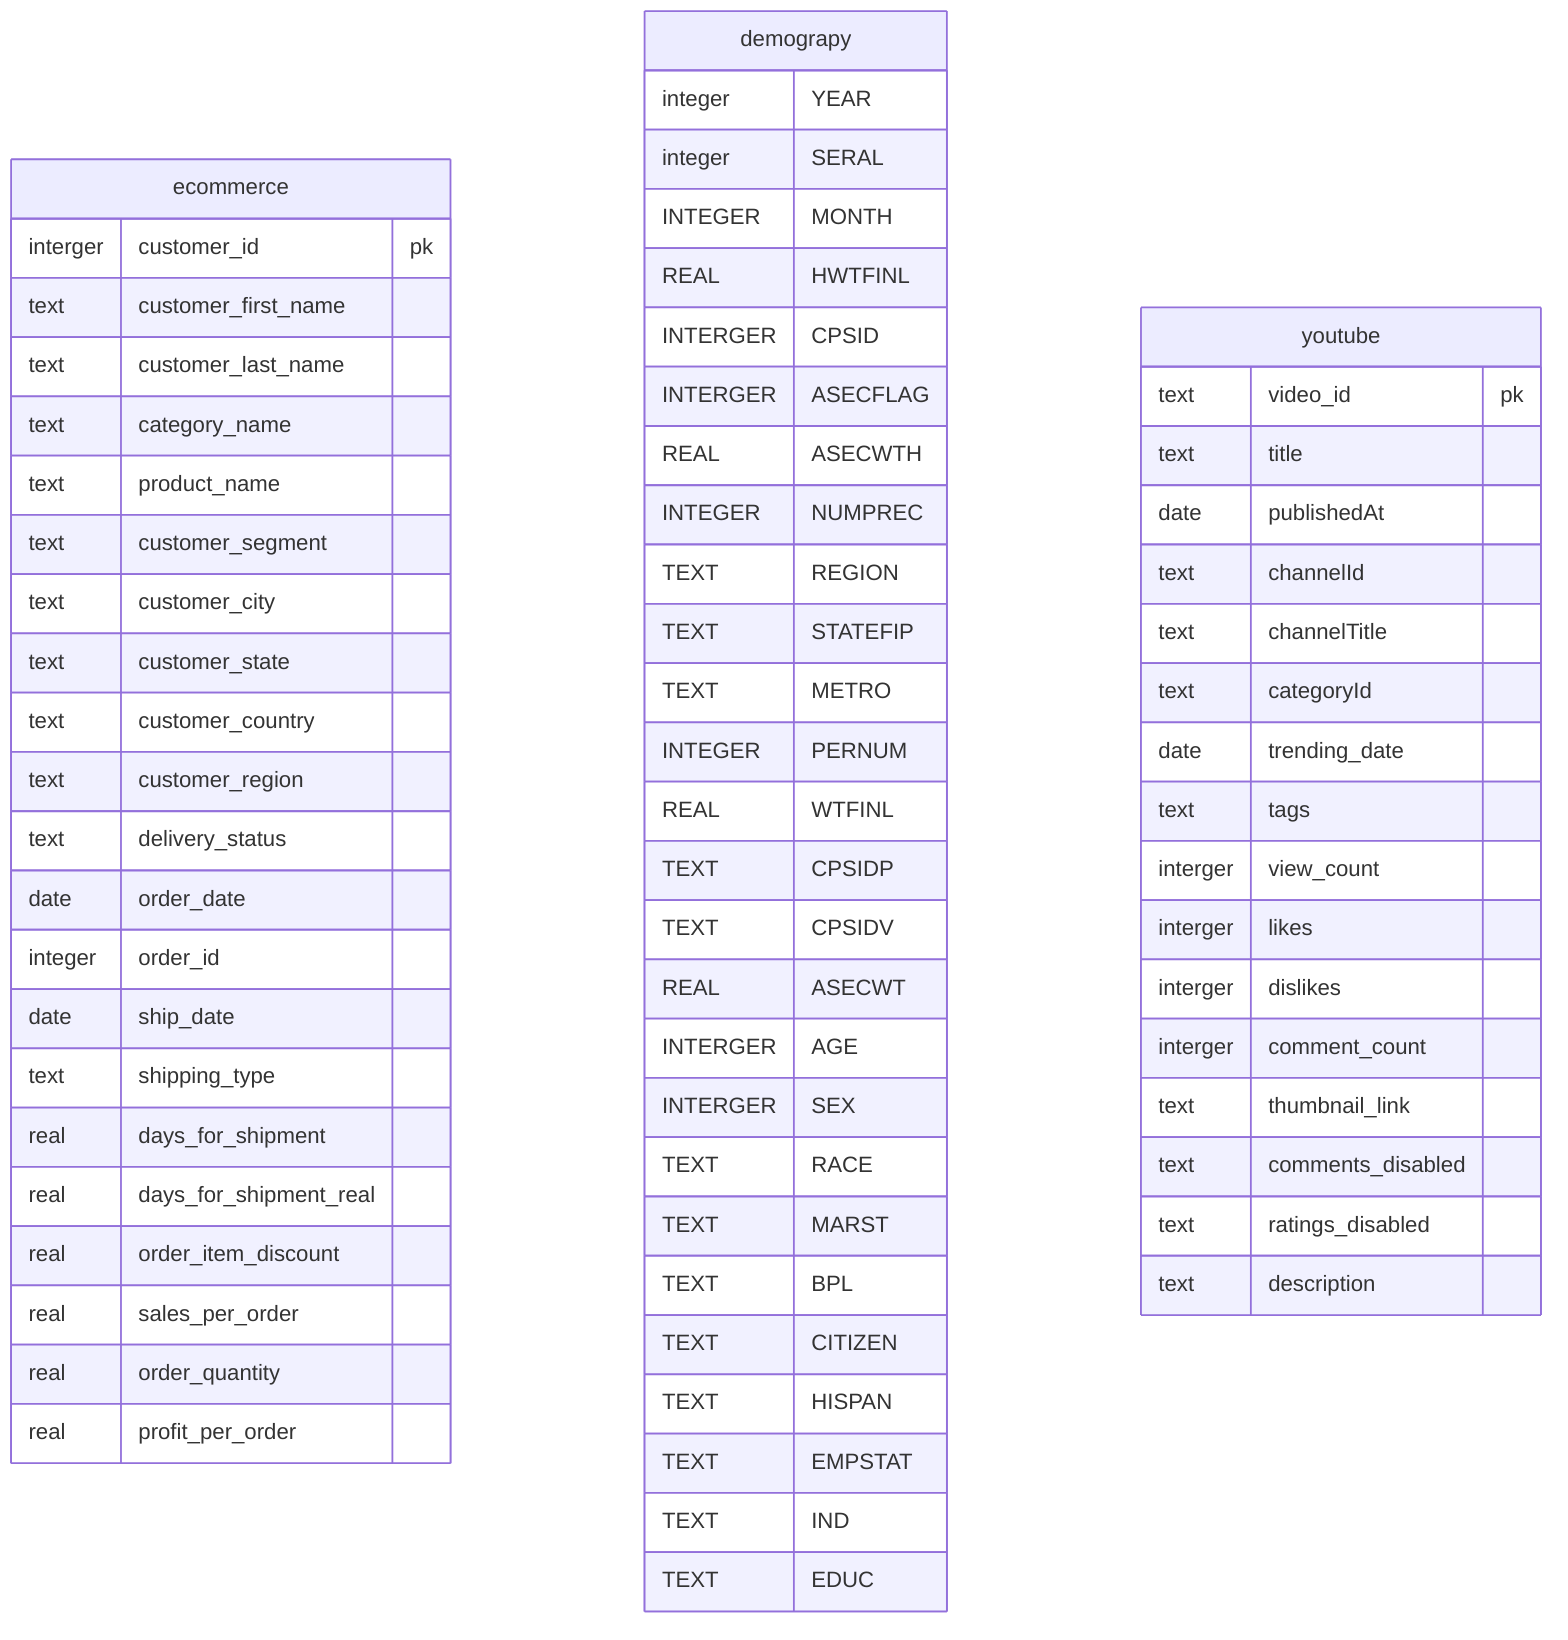 erDiagram
    ecommerce{
        interger customer_id pk
        text customer_first_name
        text customer_last_name
        text category_name
        text product_name
        text customer_segment
        text customer_city
        text customer_state
        text customer_country
        text customer_region
        text delivery_status
        date order_date
        integer order_id
        date ship_date
        text shipping_type
        real days_for_shipment
        real days_for_shipment_real
        real order_item_discount
        real sales_per_order
        real order_quantity
        real profit_per_order
    }

    demograpy{
        integer YEAR
        integer SERAL
        INTEGER MONTH
        REAL HWTFINL
        INTERGER CPSID
        INTERGER ASECFLAG
        REAL ASECWTH
        INTEGER NUMPREC
        TEXT REGION
        TEXT STATEFIP
        TEXT METRO
        INTEGER PERNUM
        REAL WTFINL
        TEXT CPSIDP
        TEXT CPSIDV
        REAL ASECWT
        INTERGER AGE
        INTERGER SEX
        TEXT RACE
        TEXT MARST
        TEXT BPL
        TEXT CITIZEN
        TEXT HISPAN
        TEXT EMPSTAT
        TEXT IND
        TEXT EDUC
    }

    youtube{
        text video_id pk
        text title
        date publishedAt
        text channelId
        text channelTitle
        text categoryId
        date trending_date
        text tags
        interger view_count
        interger likes
        interger dislikes
        interger comment_count
        text thumbnail_link
        text comments_disabled
        text ratings_disabled
        text description
    }